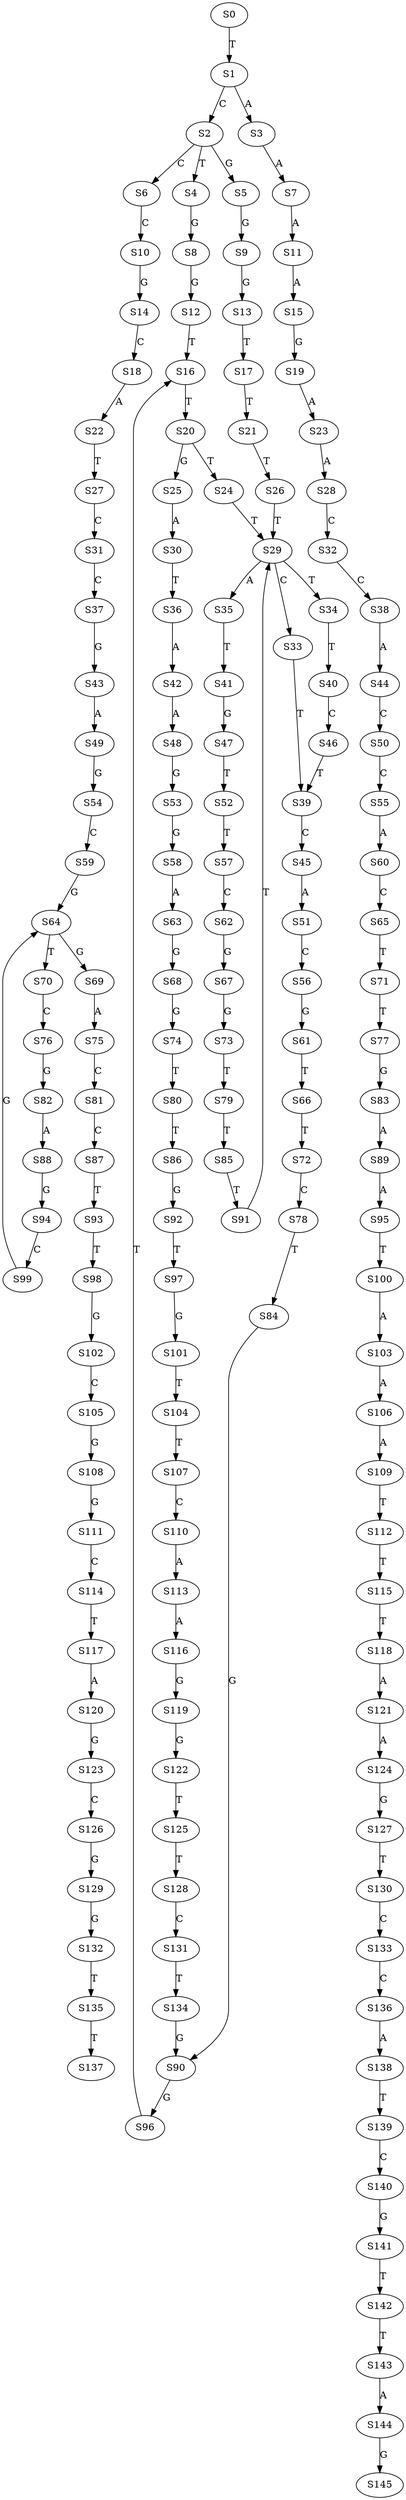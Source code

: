 strict digraph  {
	S0 -> S1 [ label = T ];
	S1 -> S2 [ label = C ];
	S1 -> S3 [ label = A ];
	S2 -> S4 [ label = T ];
	S2 -> S5 [ label = G ];
	S2 -> S6 [ label = C ];
	S3 -> S7 [ label = A ];
	S4 -> S8 [ label = G ];
	S5 -> S9 [ label = G ];
	S6 -> S10 [ label = C ];
	S7 -> S11 [ label = A ];
	S8 -> S12 [ label = G ];
	S9 -> S13 [ label = G ];
	S10 -> S14 [ label = G ];
	S11 -> S15 [ label = A ];
	S12 -> S16 [ label = T ];
	S13 -> S17 [ label = T ];
	S14 -> S18 [ label = C ];
	S15 -> S19 [ label = G ];
	S16 -> S20 [ label = T ];
	S17 -> S21 [ label = T ];
	S18 -> S22 [ label = A ];
	S19 -> S23 [ label = A ];
	S20 -> S24 [ label = T ];
	S20 -> S25 [ label = G ];
	S21 -> S26 [ label = T ];
	S22 -> S27 [ label = T ];
	S23 -> S28 [ label = A ];
	S24 -> S29 [ label = T ];
	S25 -> S30 [ label = A ];
	S26 -> S29 [ label = T ];
	S27 -> S31 [ label = C ];
	S28 -> S32 [ label = C ];
	S29 -> S33 [ label = C ];
	S29 -> S34 [ label = T ];
	S29 -> S35 [ label = A ];
	S30 -> S36 [ label = T ];
	S31 -> S37 [ label = C ];
	S32 -> S38 [ label = C ];
	S33 -> S39 [ label = T ];
	S34 -> S40 [ label = T ];
	S35 -> S41 [ label = T ];
	S36 -> S42 [ label = A ];
	S37 -> S43 [ label = G ];
	S38 -> S44 [ label = A ];
	S39 -> S45 [ label = C ];
	S40 -> S46 [ label = C ];
	S41 -> S47 [ label = G ];
	S42 -> S48 [ label = A ];
	S43 -> S49 [ label = A ];
	S44 -> S50 [ label = C ];
	S45 -> S51 [ label = A ];
	S46 -> S39 [ label = T ];
	S47 -> S52 [ label = T ];
	S48 -> S53 [ label = G ];
	S49 -> S54 [ label = G ];
	S50 -> S55 [ label = C ];
	S51 -> S56 [ label = C ];
	S52 -> S57 [ label = T ];
	S53 -> S58 [ label = G ];
	S54 -> S59 [ label = C ];
	S55 -> S60 [ label = A ];
	S56 -> S61 [ label = G ];
	S57 -> S62 [ label = C ];
	S58 -> S63 [ label = A ];
	S59 -> S64 [ label = G ];
	S60 -> S65 [ label = C ];
	S61 -> S66 [ label = T ];
	S62 -> S67 [ label = G ];
	S63 -> S68 [ label = G ];
	S64 -> S69 [ label = G ];
	S64 -> S70 [ label = T ];
	S65 -> S71 [ label = T ];
	S66 -> S72 [ label = T ];
	S67 -> S73 [ label = G ];
	S68 -> S74 [ label = G ];
	S69 -> S75 [ label = A ];
	S70 -> S76 [ label = C ];
	S71 -> S77 [ label = T ];
	S72 -> S78 [ label = C ];
	S73 -> S79 [ label = T ];
	S74 -> S80 [ label = T ];
	S75 -> S81 [ label = C ];
	S76 -> S82 [ label = G ];
	S77 -> S83 [ label = G ];
	S78 -> S84 [ label = T ];
	S79 -> S85 [ label = T ];
	S80 -> S86 [ label = T ];
	S81 -> S87 [ label = C ];
	S82 -> S88 [ label = A ];
	S83 -> S89 [ label = A ];
	S84 -> S90 [ label = G ];
	S85 -> S91 [ label = T ];
	S86 -> S92 [ label = G ];
	S87 -> S93 [ label = T ];
	S88 -> S94 [ label = G ];
	S89 -> S95 [ label = A ];
	S90 -> S96 [ label = G ];
	S91 -> S29 [ label = T ];
	S92 -> S97 [ label = T ];
	S93 -> S98 [ label = T ];
	S94 -> S99 [ label = C ];
	S95 -> S100 [ label = T ];
	S96 -> S16 [ label = T ];
	S97 -> S101 [ label = G ];
	S98 -> S102 [ label = G ];
	S99 -> S64 [ label = G ];
	S100 -> S103 [ label = A ];
	S101 -> S104 [ label = T ];
	S102 -> S105 [ label = C ];
	S103 -> S106 [ label = A ];
	S104 -> S107 [ label = T ];
	S105 -> S108 [ label = G ];
	S106 -> S109 [ label = A ];
	S107 -> S110 [ label = C ];
	S108 -> S111 [ label = G ];
	S109 -> S112 [ label = T ];
	S110 -> S113 [ label = A ];
	S111 -> S114 [ label = C ];
	S112 -> S115 [ label = T ];
	S113 -> S116 [ label = A ];
	S114 -> S117 [ label = T ];
	S115 -> S118 [ label = T ];
	S116 -> S119 [ label = G ];
	S117 -> S120 [ label = A ];
	S118 -> S121 [ label = A ];
	S119 -> S122 [ label = G ];
	S120 -> S123 [ label = G ];
	S121 -> S124 [ label = A ];
	S122 -> S125 [ label = T ];
	S123 -> S126 [ label = C ];
	S124 -> S127 [ label = G ];
	S125 -> S128 [ label = T ];
	S126 -> S129 [ label = G ];
	S127 -> S130 [ label = T ];
	S128 -> S131 [ label = C ];
	S129 -> S132 [ label = G ];
	S130 -> S133 [ label = C ];
	S131 -> S134 [ label = T ];
	S132 -> S135 [ label = T ];
	S133 -> S136 [ label = C ];
	S134 -> S90 [ label = G ];
	S135 -> S137 [ label = T ];
	S136 -> S138 [ label = A ];
	S138 -> S139 [ label = T ];
	S139 -> S140 [ label = C ];
	S140 -> S141 [ label = G ];
	S141 -> S142 [ label = T ];
	S142 -> S143 [ label = T ];
	S143 -> S144 [ label = A ];
	S144 -> S145 [ label = G ];
}
